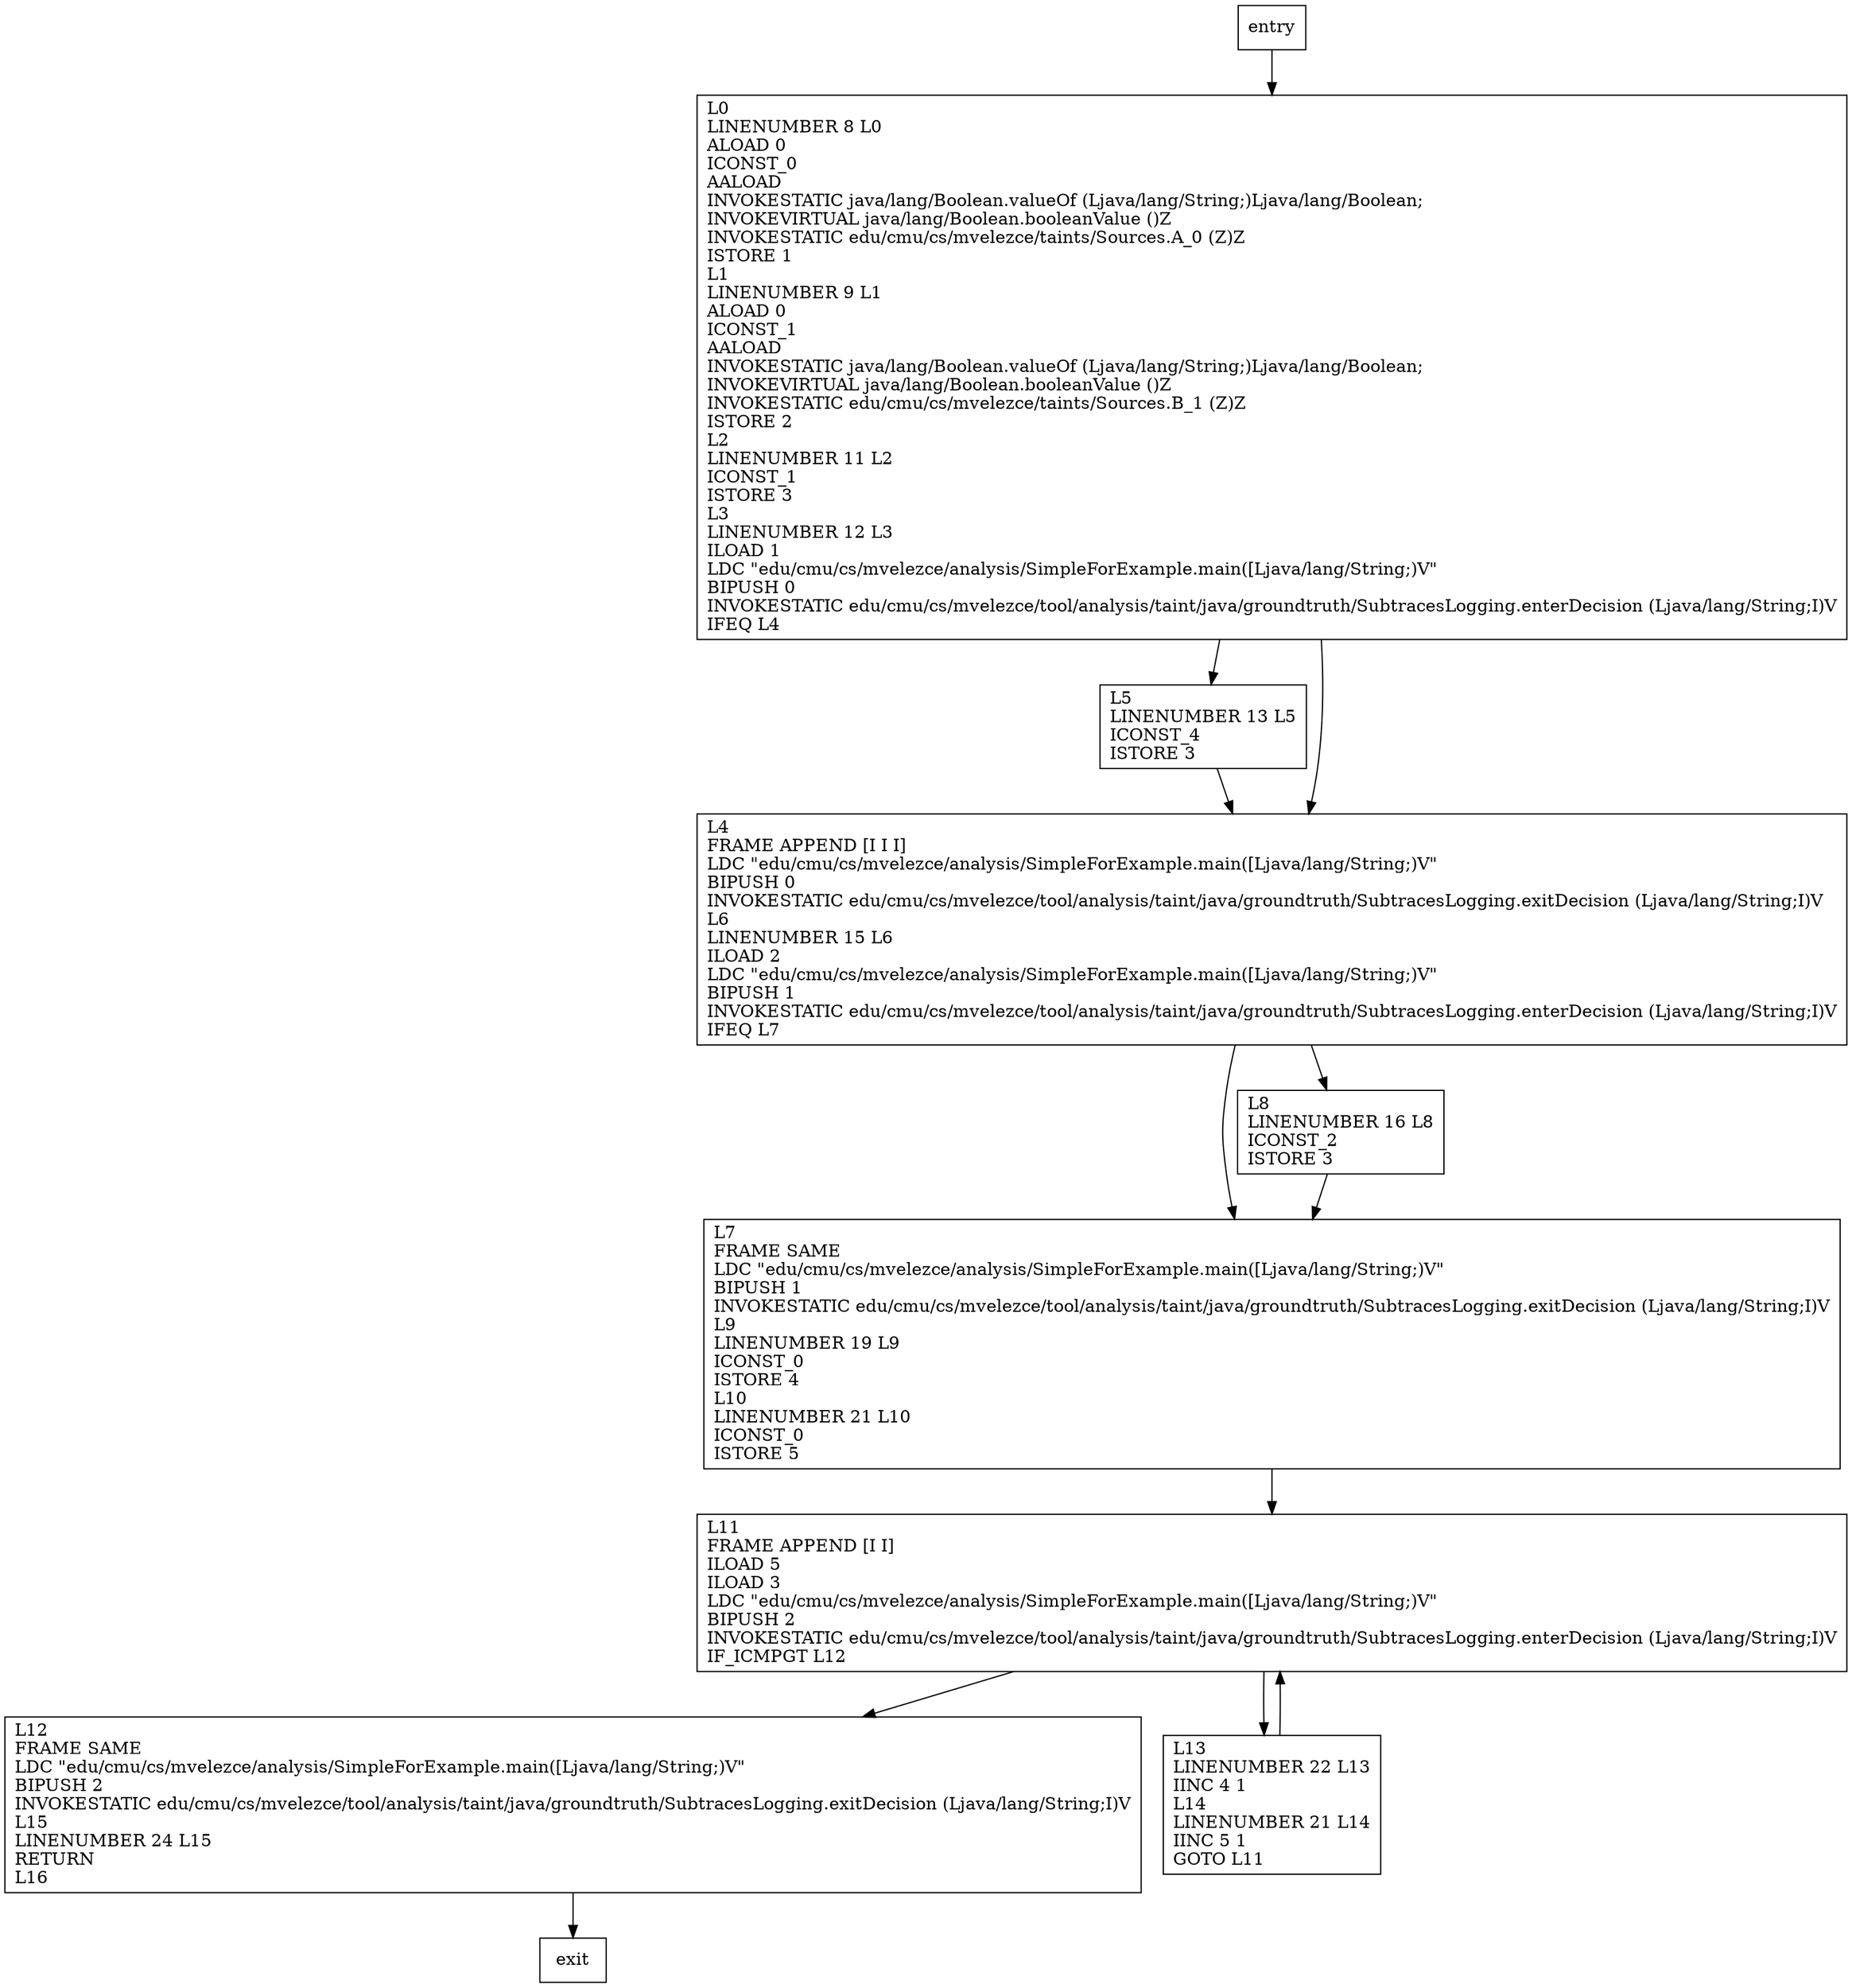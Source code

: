 digraph main {
node [shape=record];
1180602512 [label="L5\lLINENUMBER 13 L5\lICONST_4\lISTORE 3\l"];
2080214930 [label="L4\lFRAME APPEND [I I I]\lLDC \"edu/cmu/cs/mvelezce/analysis/SimpleForExample.main([Ljava/lang/String;)V\"\lBIPUSH 0\lINVOKESTATIC edu/cmu/cs/mvelezce/tool/analysis/taint/java/groundtruth/SubtracesLogging.exitDecision (Ljava/lang/String;I)V\lL6\lLINENUMBER 15 L6\lILOAD 2\lLDC \"edu/cmu/cs/mvelezce/analysis/SimpleForExample.main([Ljava/lang/String;)V\"\lBIPUSH 1\lINVOKESTATIC edu/cmu/cs/mvelezce/tool/analysis/taint/java/groundtruth/SubtracesLogging.enterDecision (Ljava/lang/String;I)V\lIFEQ L7\l"];
944780041 [label="L7\lFRAME SAME\lLDC \"edu/cmu/cs/mvelezce/analysis/SimpleForExample.main([Ljava/lang/String;)V\"\lBIPUSH 1\lINVOKESTATIC edu/cmu/cs/mvelezce/tool/analysis/taint/java/groundtruth/SubtracesLogging.exitDecision (Ljava/lang/String;I)V\lL9\lLINENUMBER 19 L9\lICONST_0\lISTORE 4\lL10\lLINENUMBER 21 L10\lICONST_0\lISTORE 5\l"];
2025359583 [label="L11\lFRAME APPEND [I I]\lILOAD 5\lILOAD 3\lLDC \"edu/cmu/cs/mvelezce/analysis/SimpleForExample.main([Ljava/lang/String;)V\"\lBIPUSH 2\lINVOKESTATIC edu/cmu/cs/mvelezce/tool/analysis/taint/java/groundtruth/SubtracesLogging.enterDecision (Ljava/lang/String;I)V\lIF_ICMPGT L12\l"];
1449109458 [label="L12\lFRAME SAME\lLDC \"edu/cmu/cs/mvelezce/analysis/SimpleForExample.main([Ljava/lang/String;)V\"\lBIPUSH 2\lINVOKESTATIC edu/cmu/cs/mvelezce/tool/analysis/taint/java/groundtruth/SubtracesLogging.exitDecision (Ljava/lang/String;I)V\lL15\lLINENUMBER 24 L15\lRETURN\lL16\l"];
73323915 [label="L0\lLINENUMBER 8 L0\lALOAD 0\lICONST_0\lAALOAD\lINVOKESTATIC java/lang/Boolean.valueOf (Ljava/lang/String;)Ljava/lang/Boolean;\lINVOKEVIRTUAL java/lang/Boolean.booleanValue ()Z\lINVOKESTATIC edu/cmu/cs/mvelezce/taints/Sources.A_0 (Z)Z\lISTORE 1\lL1\lLINENUMBER 9 L1\lALOAD 0\lICONST_1\lAALOAD\lINVOKESTATIC java/lang/Boolean.valueOf (Ljava/lang/String;)Ljava/lang/Boolean;\lINVOKEVIRTUAL java/lang/Boolean.booleanValue ()Z\lINVOKESTATIC edu/cmu/cs/mvelezce/taints/Sources.B_1 (Z)Z\lISTORE 2\lL2\lLINENUMBER 11 L2\lICONST_1\lISTORE 3\lL3\lLINENUMBER 12 L3\lILOAD 1\lLDC \"edu/cmu/cs/mvelezce/analysis/SimpleForExample.main([Ljava/lang/String;)V\"\lBIPUSH 0\lINVOKESTATIC edu/cmu/cs/mvelezce/tool/analysis/taint/java/groundtruth/SubtracesLogging.enterDecision (Ljava/lang/String;I)V\lIFEQ L4\l"];
1255164677 [label="L8\lLINENUMBER 16 L8\lICONST_2\lISTORE 3\l"];
1865288005 [label="L13\lLINENUMBER 22 L13\lIINC 4 1\lL14\lLINENUMBER 21 L14\lIINC 5 1\lGOTO L11\l"];
entry;
exit;
1180602512 -> 2080214930;
2080214930 -> 944780041;
2080214930 -> 1255164677;
entry -> 73323915;
944780041 -> 2025359583;
2025359583 -> 1449109458;
2025359583 -> 1865288005;
1449109458 -> exit;
73323915 -> 1180602512;
73323915 -> 2080214930;
1255164677 -> 944780041;
1865288005 -> 2025359583;
}
